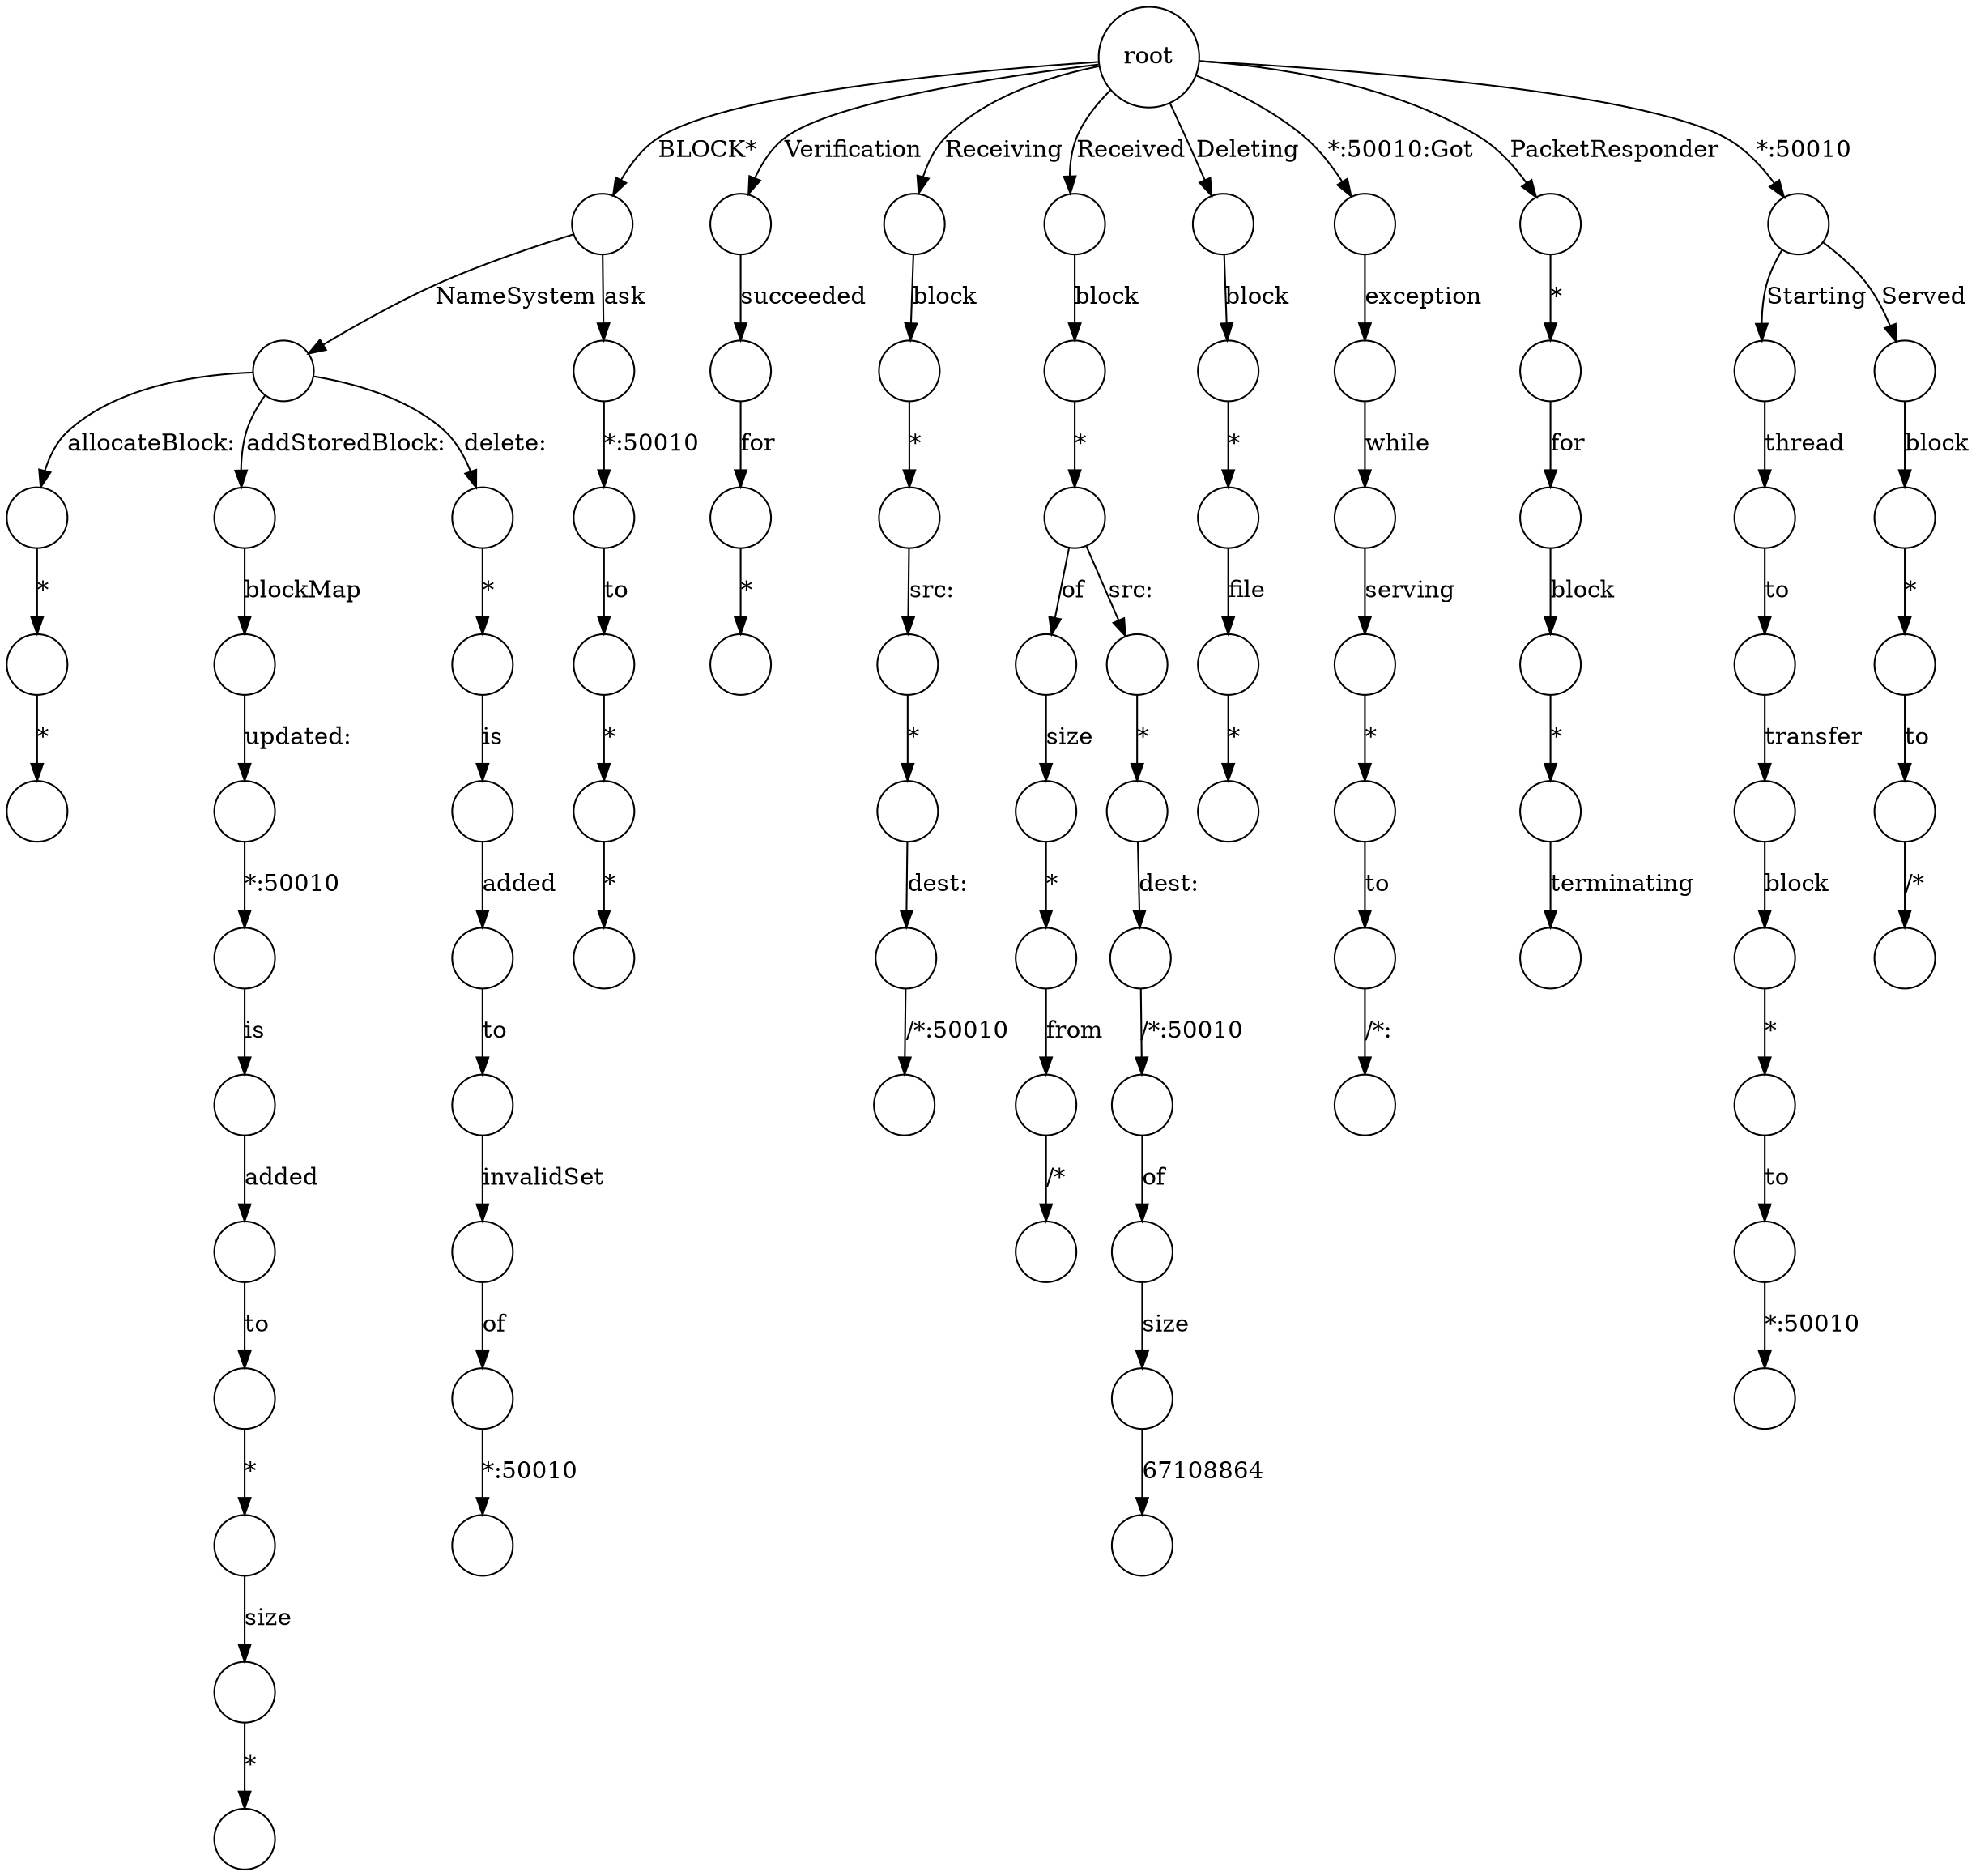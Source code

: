 // The visualization of prefix tree 2018-10-11
strict digraph {
	N_0 [label=root shape=circle]
	N_1 [label="" shape=circle]
	N_0 -> N_1 [label="BLOCK*"]
	N_2 [label="" shape=circle]
	N_1 -> N_2 [label=NameSystem]
	N_3 [label="" shape=circle]
	N_2 -> N_3 [label="allocateBlock:"]
	N_4 [label="" shape=circle]
	N_3 -> N_4 [label="*"]
	N_5 [label="" shape=circle]
	N_4 -> N_5 [label="*"]
	N_6 [label="" shape=circle]
	N_2 -> N_6 [label="addStoredBlock:"]
	N_7 [label="" shape=circle]
	N_6 -> N_7 [label=blockMap]
	N_8 [label="" shape=circle]
	N_7 -> N_8 [label="updated:"]
	N_9 [label="" shape=circle]
	N_8 -> N_9 [label="*:50010"]
	N_10 [label="" shape=circle]
	N_9 -> N_10 [label=is]
	N_11 [label="" shape=circle]
	N_10 -> N_11 [label=added]
	N_12 [label="" shape=circle]
	N_11 -> N_12 [label=to]
	N_13 [label="" shape=circle]
	N_12 -> N_13 [label="*"]
	N_14 [label="" shape=circle]
	N_13 -> N_14 [label=size]
	N_15 [label="" shape=circle]
	N_14 -> N_15 [label="*"]
	N_16 [label="" shape=circle]
	N_2 -> N_16 [label="delete:"]
	N_17 [label="" shape=circle]
	N_16 -> N_17 [label="*"]
	N_18 [label="" shape=circle]
	N_17 -> N_18 [label=is]
	N_19 [label="" shape=circle]
	N_18 -> N_19 [label=added]
	N_20 [label="" shape=circle]
	N_19 -> N_20 [label=to]
	N_21 [label="" shape=circle]
	N_20 -> N_21 [label=invalidSet]
	N_22 [label="" shape=circle]
	N_21 -> N_22 [label=of]
	N_23 [label="" shape=circle]
	N_22 -> N_23 [label="*:50010"]
	N_24 [label="" shape=circle]
	N_1 -> N_24 [label=ask]
	N_25 [label="" shape=circle]
	N_24 -> N_25 [label="*:50010"]
	N_26 [label="" shape=circle]
	N_25 -> N_26 [label=to]
	N_27 [label="" shape=circle]
	N_26 -> N_27 [label="*"]
	N_28 [label="" shape=circle]
	N_27 -> N_28 [label="*"]
	N_29 [label="" shape=circle]
	N_0 -> N_29 [label=Verification]
	N_30 [label="" shape=circle]
	N_29 -> N_30 [label=succeeded]
	N_31 [label="" shape=circle]
	N_30 -> N_31 [label=for]
	N_32 [label="" shape=circle]
	N_31 -> N_32 [label="*"]
	N_33 [label="" shape=circle]
	N_0 -> N_33 [label=Receiving]
	N_34 [label="" shape=circle]
	N_33 -> N_34 [label=block]
	N_35 [label="" shape=circle]
	N_34 -> N_35 [label="*"]
	N_36 [label="" shape=circle]
	N_35 -> N_36 [label="src:"]
	N_37 [label="" shape=circle]
	N_36 -> N_37 [label="*"]
	N_38 [label="" shape=circle]
	N_37 -> N_38 [label="dest:"]
	N_39 [label="" shape=circle]
	N_38 -> N_39 [label="/*:50010"]
	N_40 [label="" shape=circle]
	N_0 -> N_40 [label=Received]
	N_41 [label="" shape=circle]
	N_40 -> N_41 [label=block]
	N_42 [label="" shape=circle]
	N_41 -> N_42 [label="*"]
	N_43 [label="" shape=circle]
	N_42 -> N_43 [label=of]
	N_44 [label="" shape=circle]
	N_43 -> N_44 [label=size]
	N_45 [label="" shape=circle]
	N_44 -> N_45 [label="*"]
	N_46 [label="" shape=circle]
	N_45 -> N_46 [label=from]
	N_47 [label="" shape=circle]
	N_46 -> N_47 [label="/*"]
	N_48 [label="" shape=circle]
	N_42 -> N_48 [label="src:"]
	N_49 [label="" shape=circle]
	N_48 -> N_49 [label="*"]
	N_50 [label="" shape=circle]
	N_49 -> N_50 [label="dest:"]
	N_51 [label="" shape=circle]
	N_50 -> N_51 [label="/*:50010"]
	N_52 [label="" shape=circle]
	N_51 -> N_52 [label=of]
	N_53 [label="" shape=circle]
	N_52 -> N_53 [label=size]
	N_54 [label="" shape=circle]
	N_53 -> N_54 [label=67108864]
	N_55 [label="" shape=circle]
	N_0 -> N_55 [label=Deleting]
	N_56 [label="" shape=circle]
	N_55 -> N_56 [label=block]
	N_57 [label="" shape=circle]
	N_56 -> N_57 [label="*"]
	N_58 [label="" shape=circle]
	N_57 -> N_58 [label=file]
	N_59 [label="" shape=circle]
	N_58 -> N_59 [label="*"]
	N_60 [label="" shape=circle]
	N_0 -> N_60 [label="*:50010:Got"]
	N_61 [label="" shape=circle]
	N_60 -> N_61 [label=exception]
	N_62 [label="" shape=circle]
	N_61 -> N_62 [label=while]
	N_63 [label="" shape=circle]
	N_62 -> N_63 [label=serving]
	N_64 [label="" shape=circle]
	N_63 -> N_64 [label="*"]
	N_65 [label="" shape=circle]
	N_64 -> N_65 [label=to]
	N_66 [label="" shape=circle]
	N_65 -> N_66 [label="/*:"]
	N_67 [label="" shape=circle]
	N_0 -> N_67 [label=PacketResponder]
	N_68 [label="" shape=circle]
	N_67 -> N_68 [label="*"]
	N_69 [label="" shape=circle]
	N_68 -> N_69 [label=for]
	N_70 [label="" shape=circle]
	N_69 -> N_70 [label=block]
	N_71 [label="" shape=circle]
	N_70 -> N_71 [label="*"]
	N_72 [label="" shape=circle]
	N_71 -> N_72 [label=terminating]
	N_73 [label="" shape=circle]
	N_0 -> N_73 [label="*:50010"]
	N_74 [label="" shape=circle]
	N_73 -> N_74 [label=Starting]
	N_75 [label="" shape=circle]
	N_74 -> N_75 [label=thread]
	N_76 [label="" shape=circle]
	N_75 -> N_76 [label=to]
	N_77 [label="" shape=circle]
	N_76 -> N_77 [label=transfer]
	N_78 [label="" shape=circle]
	N_77 -> N_78 [label=block]
	N_79 [label="" shape=circle]
	N_78 -> N_79 [label="*"]
	N_80 [label="" shape=circle]
	N_79 -> N_80 [label=to]
	N_81 [label="" shape=circle]
	N_80 -> N_81 [label="*:50010"]
	N_82 [label="" shape=circle]
	N_73 -> N_82 [label=Served]
	N_83 [label="" shape=circle]
	N_82 -> N_83 [label=block]
	N_84 [label="" shape=circle]
	N_83 -> N_84 [label="*"]
	N_85 [label="" shape=circle]
	N_84 -> N_85 [label=to]
	N_86 [label="" shape=circle]
	N_85 -> N_86 [label="/*"]
}
